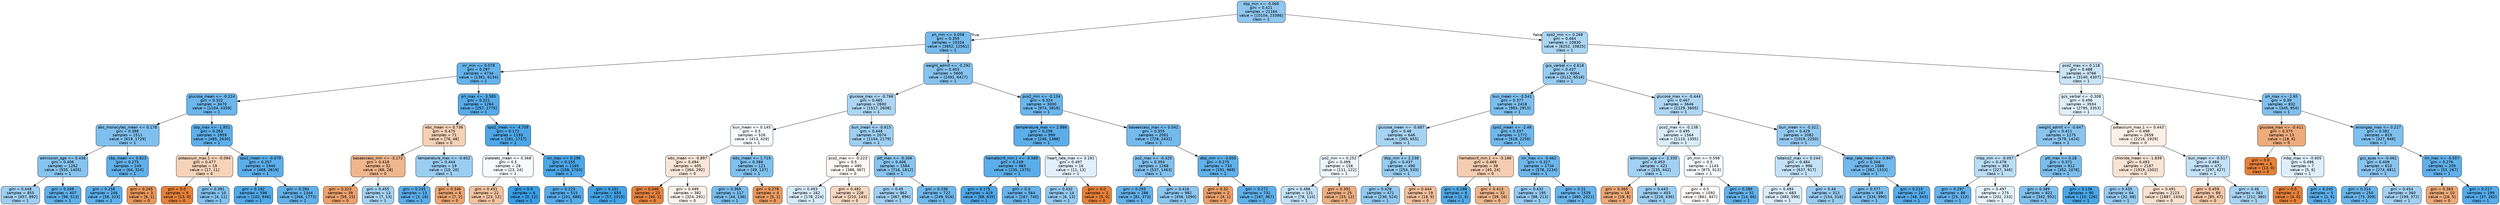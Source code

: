 digraph Tree {
node [shape=box, style="filled, rounded", color="black", fontname="helvetica"] ;
edge [fontname="helvetica"] ;
0 [label="sbp_min <= -0.068\ngini = 0.421\nsamples = 21164\nvalue = [10104, 23386]\nclass = 1", fillcolor="#8fc7f0"] ;
1 [label="ph_min <= 0.058\ngini = 0.359\nsamples = 10334\nvalue = [3852, 12561]\nclass = 1", fillcolor="#76bbed"] ;
0 -> 1 [labeldistance=2.5, labelangle=45, headlabel="True"] ;
2 [label="inr_min <= 0.078\ngini = 0.297\nsamples = 4734\nvalue = [1361, 6134]\nclass = 1", fillcolor="#65b3eb"] ;
1 -> 2 ;
3 [label="glucose_mean <= -0.224\ngini = 0.322\nsamples = 3470\nvalue = [1104, 4359]\nclass = 1", fillcolor="#6bb6ec"] ;
2 -> 3 ;
4 [label="abs_monocytes_mean <= 0.178\ngini = 0.388\nsamples = 1511\nvalue = [619, 1729]\nclass = 1", fillcolor="#80c0ee"] ;
3 -> 4 ;
5 [label="admission_age <= 0.436\ngini = 0.406\nsamples = 1262\nvalue = [555, 1405]\nclass = 1", fillcolor="#87c4ef"] ;
4 -> 5 ;
6 [label="gini = 0.448\nsamples = 855\nvalue = [457, 892]\nclass = 1", fillcolor="#9ecff2"] ;
5 -> 6 ;
7 [label="gini = 0.269\nsamples = 407\nvalue = [98, 513]\nclass = 1", fillcolor="#5fb0ea"] ;
5 -> 7 ;
8 [label="sbp_mean <= 0.823\ngini = 0.275\nsamples = 249\nvalue = [64, 324]\nclass = 1", fillcolor="#60b0ea"] ;
4 -> 8 ;
9 [label="gini = 0.258\nsamples = 246\nvalue = [58, 323]\nclass = 1", fillcolor="#5dafea"] ;
8 -> 9 ;
10 [label="gini = 0.245\nsamples = 3\nvalue = [6, 1]\nclass = 0", fillcolor="#e9965a"] ;
8 -> 10 ;
11 [label="sbp_max <= -1.851\ngini = 0.263\nsamples = 1959\nvalue = [485, 2630]\nclass = 1", fillcolor="#5eafea"] ;
3 -> 11 ;
12 [label="potassium_max.1 <= -0.094\ngini = 0.477\nsamples = 19\nvalue = [17, 11]\nclass = 0", fillcolor="#f6d3b9"] ;
11 -> 12 ;
13 [label="gini = 0.0\nsamples = 9\nvalue = [13, 0]\nclass = 0", fillcolor="#e58139"] ;
12 -> 13 ;
14 [label="gini = 0.391\nsamples = 10\nvalue = [4, 11]\nclass = 1", fillcolor="#81c1ee"] ;
12 -> 14 ;
15 [label="spo2_mean <= -0.079\ngini = 0.257\nsamples = 1940\nvalue = [468, 2619]\nclass = 1", fillcolor="#5cafea"] ;
11 -> 15 ;
16 [label="gini = 0.192\nsamples = 596\nvalue = [102, 846]\nclass = 1", fillcolor="#51a9e8"] ;
15 -> 16 ;
17 [label="gini = 0.284\nsamples = 1344\nvalue = [366, 1773]\nclass = 1", fillcolor="#62b1ea"] ;
15 -> 17 ;
18 [label="ph_max <= -3.585\ngini = 0.221\nsamples = 1264\nvalue = [257, 1775]\nclass = 1", fillcolor="#56abe9"] ;
2 -> 18 ;
19 [label="wbc_mean <= 0.736\ngini = 0.475\nsamples = 71\nvalue = [76, 48]\nclass = 0", fillcolor="#f5d1b6"] ;
18 -> 19 ;
20 [label="baseexcess_min <= -3.172\ngini = 0.418\nsamples = 52\nvalue = [66, 28]\nclass = 0", fillcolor="#f0b68d"] ;
19 -> 20 ;
21 [label="gini = 0.323\nsamples = 39\nvalue = [59, 15]\nclass = 0", fillcolor="#eca16b"] ;
20 -> 21 ;
22 [label="gini = 0.455\nsamples = 13\nvalue = [7, 13]\nclass = 1", fillcolor="#a4d2f3"] ;
20 -> 22 ;
23 [label="temperature_max <= -0.652\ngini = 0.444\nsamples = 19\nvalue = [10, 20]\nclass = 1", fillcolor="#9ccef2"] ;
19 -> 23 ;
24 [label="gini = 0.245\nsamples = 13\nvalue = [3, 18]\nclass = 1", fillcolor="#5aade9"] ;
23 -> 24 ;
25 [label="gini = 0.346\nsamples = 6\nvalue = [7, 2]\nclass = 0", fillcolor="#eca572"] ;
23 -> 25 ;
26 [label="spo2_mean <= -4.709\ngini = 0.172\nsamples = 1193\nvalue = [181, 1727]\nclass = 1", fillcolor="#4ea7e8"] ;
18 -> 26 ;
27 [label="platelets_mean <= 0.368\ngini = 0.5\nsamples = 28\nvalue = [23, 24]\nclass = 1", fillcolor="#f7fbfe"] ;
26 -> 27 ;
28 [label="gini = 0.451\nsamples = 22\nvalue = [23, 12]\nclass = 0", fillcolor="#f3c3a0"] ;
27 -> 28 ;
29 [label="gini = 0.0\nsamples = 6\nvalue = [0, 12]\nclass = 1", fillcolor="#399de5"] ;
27 -> 29 ;
30 [label="inr_max <= 0.296\ngini = 0.155\nsamples = 1165\nvalue = [158, 1703]\nclass = 1", fillcolor="#4ba6e7"] ;
26 -> 30 ;
31 [label="gini = 0.223\nsamples = 515\nvalue = [101, 688]\nclass = 1", fillcolor="#56abe9"] ;
30 -> 31 ;
32 [label="gini = 0.101\nsamples = 650\nvalue = [57, 1015]\nclass = 1", fillcolor="#44a3e6"] ;
30 -> 32 ;
33 [label="weight_admit <= -0.292\ngini = 0.403\nsamples = 5600\nvalue = [2491, 6427]\nclass = 1", fillcolor="#86c3ef"] ;
1 -> 33 ;
34 [label="glucose_max <= -0.766\ngini = 0.465\nsamples = 2600\nvalue = [1517, 2608]\nclass = 1", fillcolor="#acd6f4"] ;
33 -> 34 ;
35 [label="bun_mean <= 0.145\ngini = 0.5\nsamples = 526\nvalue = [413, 429]\nclass = 1", fillcolor="#f8fbfe"] ;
34 -> 35 ;
36 [label="wbc_mean <= -0.897\ngini = 0.494\nsamples = 405\nvalue = [364, 292]\nclass = 0", fillcolor="#fae6d8"] ;
35 -> 36 ;
37 [label="gini = 0.048\nsamples = 23\nvalue = [40, 1]\nclass = 0", fillcolor="#e6843e"] ;
36 -> 37 ;
38 [label="gini = 0.499\nsamples = 382\nvalue = [324, 291]\nclass = 0", fillcolor="#fcf2eb"] ;
36 -> 38 ;
39 [label="wbc_mean <= 1.715\ngini = 0.388\nsamples = 121\nvalue = [49, 137]\nclass = 1", fillcolor="#80c0ee"] ;
35 -> 39 ;
40 [label="gini = 0.369\nsamples = 117\nvalue = [44, 136]\nclass = 1", fillcolor="#79bded"] ;
39 -> 40 ;
41 [label="gini = 0.278\nsamples = 4\nvalue = [5, 1]\nclass = 0", fillcolor="#ea9a61"] ;
39 -> 41 ;
42 [label="bun_mean <= -0.615\ngini = 0.446\nsamples = 2074\nvalue = [1104, 2179]\nclass = 1", fillcolor="#9dcff2"] ;
34 -> 42 ;
43 [label="pco2_max <= -0.223\ngini = 0.5\nsamples = 490\nvalue = [388, 367]\nclass = 0", fillcolor="#fef8f4"] ;
42 -> 43 ;
44 [label="gini = 0.493\nsamples = 262\nvalue = [178, 224]\nclass = 1", fillcolor="#d6ebfa"] ;
43 -> 44 ;
45 [label="gini = 0.482\nsamples = 228\nvalue = [210, 143]\nclass = 0", fillcolor="#f7d7c0"] ;
43 -> 45 ;
46 [label="ptt_max <= -0.306\ngini = 0.406\nsamples = 1584\nvalue = [716, 1812]\nclass = 1", fillcolor="#87c4ef"] ;
42 -> 46 ;
47 [label="gini = 0.45\nsamples = 862\nvalue = [467, 896]\nclass = 1", fillcolor="#a0d0f3"] ;
46 -> 47 ;
48 [label="gini = 0.336\nsamples = 722\nvalue = [249, 916]\nclass = 1", fillcolor="#6fb8ec"] ;
46 -> 48 ;
49 [label="pco2_min <= -0.134\ngini = 0.324\nsamples = 3000\nvalue = [974, 3819]\nclass = 1", fillcolor="#6bb6ec"] ;
33 -> 49 ;
50 [label="temperature_max <= 2.886\ngini = 0.256\nsamples = 999\nvalue = [246, 1388]\nclass = 1", fillcolor="#5caeea"] ;
49 -> 50 ;
51 [label="hematocrit_min.1 <= -0.589\ngini = 0.249\nsamples = 983\nvalue = [235, 1375]\nclass = 1", fillcolor="#5baee9"] ;
50 -> 51 ;
52 [label="gini = 0.175\nsamples = 419\nvalue = [68, 635]\nclass = 1", fillcolor="#4ea7e8"] ;
51 -> 52 ;
53 [label="gini = 0.3\nsamples = 564\nvalue = [167, 740]\nclass = 1", fillcolor="#66b3eb"] ;
51 -> 53 ;
54 [label="heart_rate_max <= 3.191\ngini = 0.497\nsamples = 16\nvalue = [11, 13]\nclass = 1", fillcolor="#e1f0fb"] ;
50 -> 54 ;
55 [label="gini = 0.432\nsamples = 14\nvalue = [6, 13]\nclass = 1", fillcolor="#94caf1"] ;
54 -> 55 ;
56 [label="gini = 0.0\nsamples = 2\nvalue = [5, 0]\nclass = 0", fillcolor="#e58139"] ;
54 -> 56 ;
57 [label="baseexcess_max <= 0.042\ngini = 0.355\nsamples = 2001\nvalue = [728, 2431]\nclass = 1", fillcolor="#74baed"] ;
49 -> 57 ;
58 [label="po2_max <= -0.325\ngini = 0.393\nsamples = 1268\nvalue = [537, 1463]\nclass = 1", fillcolor="#82c1ef"] ;
57 -> 58 ;
59 [label="gini = 0.293\nsamples = 286\nvalue = [81, 373]\nclass = 1", fillcolor="#64b2eb"] ;
58 -> 59 ;
60 [label="gini = 0.416\nsamples = 982\nvalue = [456, 1090]\nclass = 1", fillcolor="#8cc6f0"] ;
58 -> 60 ;
61 [label="dbp_min <= -3.055\ngini = 0.275\nsamples = 733\nvalue = [191, 968]\nclass = 1", fillcolor="#60b0ea"] ;
57 -> 61 ;
62 [label="gini = 0.32\nsamples = 2\nvalue = [4, 1]\nclass = 0", fillcolor="#eca06a"] ;
61 -> 62 ;
63 [label="gini = 0.272\nsamples = 731\nvalue = [187, 967]\nclass = 1", fillcolor="#5fb0ea"] ;
61 -> 63 ;
64 [label="spo2_min <= 0.268\ngini = 0.464\nsamples = 10830\nvalue = [6252, 10825]\nclass = 1", fillcolor="#abd6f4"] ;
0 -> 64 [labeldistance=2.5, labelangle=-45, headlabel="False"] ;
65 [label="gcs_verbal <= 0.618\ngini = 0.437\nsamples = 6064\nvalue = [3112, 6518]\nclass = 1", fillcolor="#98ccf1"] ;
64 -> 65 ;
66 [label="bun_mean <= -0.541\ngini = 0.377\nsamples = 2418\nvalue = [983, 2913]\nclass = 1", fillcolor="#7cbeee"] ;
65 -> 66 ;
67 [label="glucose_mean <= -0.687\ngini = 0.46\nsamples = 646\nvalue = [365, 655]\nclass = 1", fillcolor="#a7d4f3"] ;
66 -> 67 ;
68 [label="po2_min <= 0.252\ngini = 0.499\nsamples = 156\nvalue = [111, 122]\nclass = 1", fillcolor="#edf6fd"] ;
67 -> 68 ;
69 [label="gini = 0.486\nsamples = 131\nvalue = [78, 110]\nclass = 1", fillcolor="#c5e2f7"] ;
68 -> 69 ;
70 [label="gini = 0.391\nsamples = 25\nvalue = [33, 12]\nclass = 0", fillcolor="#eeaf81"] ;
68 -> 70 ;
71 [label="dbp_min <= 2.238\ngini = 0.437\nsamples = 490\nvalue = [254, 533]\nclass = 1", fillcolor="#97ccf1"] ;
67 -> 71 ;
72 [label="gini = 0.428\nsamples = 471\nvalue = [236, 524]\nclass = 1", fillcolor="#92c9f1"] ;
71 -> 72 ;
73 [label="gini = 0.444\nsamples = 19\nvalue = [18, 9]\nclass = 0", fillcolor="#f2c09c"] ;
71 -> 73 ;
74 [label="spo2_mean <= -2.46\ngini = 0.337\nsamples = 1772\nvalue = [618, 2258]\nclass = 1", fillcolor="#6fb8ec"] ;
66 -> 74 ;
75 [label="hematocrit_min.1 <= -0.186\ngini = 0.469\nsamples = 38\nvalue = [40, 24]\nclass = 0", fillcolor="#f5cdb0"] ;
74 -> 75 ;
76 [label="gini = 0.198\nsamples = 6\nvalue = [1, 8]\nclass = 1", fillcolor="#52a9e8"] ;
75 -> 76 ;
77 [label="gini = 0.413\nsamples = 32\nvalue = [39, 16]\nclass = 0", fillcolor="#f0b58a"] ;
75 -> 77 ;
78 [label="inr_max <= -0.462\ngini = 0.327\nsamples = 1734\nvalue = [578, 2234]\nclass = 1", fillcolor="#6cb6ec"] ;
74 -> 78 ;
79 [label="gini = 0.432\nsamples = 195\nvalue = [98, 213]\nclass = 1", fillcolor="#94caf1"] ;
78 -> 79 ;
80 [label="gini = 0.31\nsamples = 1539\nvalue = [480, 2021]\nclass = 1", fillcolor="#68b4eb"] ;
78 -> 80 ;
81 [label="glucose_max <= -0.444\ngini = 0.467\nsamples = 3646\nvalue = [2129, 3605]\nclass = 1", fillcolor="#aed7f4"] ;
65 -> 81 ;
82 [label="pco2_max <= -0.138\ngini = 0.495\nsamples = 1564\nvalue = [1110, 1355]\nclass = 1", fillcolor="#dbedfa"] ;
81 -> 82 ;
83 [label="admission_age <= -2.335\ngini = 0.453\nsamples = 421\nvalue = [235, 442]\nclass = 1", fillcolor="#a2d1f3"] ;
82 -> 83 ;
84 [label="gini = 0.365\nsamples = 18\nvalue = [19, 6]\nclass = 0", fillcolor="#eda978"] ;
83 -> 84 ;
85 [label="gini = 0.443\nsamples = 403\nvalue = [216, 436]\nclass = 1", fillcolor="#9bcef2"] ;
83 -> 85 ;
86 [label="ph_min <= 0.598\ngini = 0.5\nsamples = 1143\nvalue = [875, 913]\nclass = 1", fillcolor="#f7fbfe"] ;
82 -> 86 ;
87 [label="gini = 0.5\nsamples = 1092\nvalue = [861, 847]\nclass = 0", fillcolor="#fffdfc"] ;
86 -> 87 ;
88 [label="gini = 0.289\nsamples = 51\nvalue = [14, 66]\nclass = 1", fillcolor="#63b2eb"] ;
86 -> 88 ;
89 [label="bun_mean <= -0.321\ngini = 0.429\nsamples = 2082\nvalue = [1019, 2250]\nclass = 1", fillcolor="#93c9f1"] ;
81 -> 89 ;
90 [label="totalco2_max <= 0.244\ngini = 0.484\nsamples = 996\nvalue = [637, 917]\nclass = 1", fillcolor="#c3e1f7"] ;
89 -> 90 ;
91 [label="gini = 0.494\nsamples = 683\nvalue = [483, 599]\nclass = 1", fillcolor="#d9ecfa"] ;
90 -> 91 ;
92 [label="gini = 0.44\nsamples = 313\nvalue = [154, 318]\nclass = 1", fillcolor="#99ccf2"] ;
90 -> 92 ;
93 [label="resp_rate_mean <= 0.947\ngini = 0.346\nsamples = 1086\nvalue = [382, 1333]\nclass = 1", fillcolor="#72b9ec"] ;
89 -> 93 ;
94 [label="gini = 0.377\nsamples = 839\nvalue = [334, 990]\nclass = 1", fillcolor="#7cbeee"] ;
93 -> 94 ;
95 [label="gini = 0.215\nsamples = 247\nvalue = [48, 343]\nclass = 1", fillcolor="#55abe9"] ;
93 -> 95 ;
96 [label="pco2_max <= 0.118\ngini = 0.488\nsamples = 4766\nvalue = [3140, 4307]\nclass = 1", fillcolor="#c9e4f8"] ;
64 -> 96 ;
97 [label="gcs_verbal <= -0.308\ngini = 0.496\nsamples = 3934\nvalue = [2795, 3353]\nclass = 1", fillcolor="#deeffb"] ;
96 -> 97 ;
98 [label="weight_admit <= -0.647\ngini = 0.411\nsamples = 1275\nvalue = [579, 1424]\nclass = 1", fillcolor="#8ac5f0"] ;
97 -> 98 ;
99 [label="mbp_min <= -0.057\ngini = 0.478\nsamples = 363\nvalue = [227, 346]\nclass = 1", fillcolor="#bbddf6"] ;
98 -> 99 ;
100 [label="gini = 0.297\nsamples = 88\nvalue = [25, 113]\nclass = 1", fillcolor="#65b3eb"] ;
99 -> 100 ;
101 [label="gini = 0.497\nsamples = 275\nvalue = [202, 233]\nclass = 1", fillcolor="#e5f2fc"] ;
99 -> 101 ;
102 [label="ptt_max <= 0.28\ngini = 0.371\nsamples = 912\nvalue = [352, 1078]\nclass = 1", fillcolor="#7abded"] ;
98 -> 102 ;
103 [label="gini = 0.389\nsamples = 822\nvalue = [342, 952]\nclass = 1", fillcolor="#80c0ee"] ;
102 -> 103 ;
104 [label="gini = 0.136\nsamples = 90\nvalue = [10, 126]\nclass = 1", fillcolor="#49a5e7"] ;
102 -> 104 ;
105 [label="potassium_max.1 <= 0.443\ngini = 0.498\nsamples = 2659\nvalue = [2216, 1929]\nclass = 0", fillcolor="#fcefe5"] ;
97 -> 105 ;
106 [label="chloride_mean <= -1.839\ngini = 0.493\nsamples = 2187\nvalue = [1919, 1502]\nclass = 0", fillcolor="#f9e4d4"] ;
105 -> 106 ;
107 [label="gini = 0.435\nsamples = 64\nvalue = [32, 68]\nclass = 1", fillcolor="#96cbf1"] ;
106 -> 107 ;
108 [label="gini = 0.491\nsamples = 2123\nvalue = [1887, 1434]\nclass = 0", fillcolor="#f9e1cf"] ;
106 -> 108 ;
109 [label="bun_mean <= -0.517\ngini = 0.484\nsamples = 472\nvalue = [297, 427]\nclass = 1", fillcolor="#c3e1f7"] ;
105 -> 109 ;
110 [label="gini = 0.459\nsamples = 89\nvalue = [85, 47]\nclass = 0", fillcolor="#f3c7a6"] ;
109 -> 110 ;
111 [label="gini = 0.46\nsamples = 383\nvalue = [212, 380]\nclass = 1", fillcolor="#a7d4f4"] ;
109 -> 111 ;
112 [label="ph_max <= -2.65\ngini = 0.39\nsamples = 832\nvalue = [345, 954]\nclass = 1", fillcolor="#81c0ee"] ;
96 -> 112 ;
113 [label="glucose_max <= -0.411\ngini = 0.375\nsamples = 13\nvalue = [18, 6]\nclass = 0", fillcolor="#eeab7b"] ;
112 -> 113 ;
114 [label="gini = 0.0\nsamples = 6\nvalue = [13, 0]\nclass = 0", fillcolor="#e58139"] ;
113 -> 114 ;
115 [label="mbp_max <= -0.605\ngini = 0.496\nsamples = 7\nvalue = [5, 6]\nclass = 1", fillcolor="#deeffb"] ;
113 -> 115 ;
116 [label="gini = 0.0\nsamples = 2\nvalue = [4, 0]\nclass = 0", fillcolor="#e58139"] ;
115 -> 116 ;
117 [label="gini = 0.245\nsamples = 5\nvalue = [1, 6]\nclass = 1", fillcolor="#5aade9"] ;
115 -> 117 ;
118 [label="aniongap_max <= 0.217\ngini = 0.381\nsamples = 819\nvalue = [327, 948]\nclass = 1", fillcolor="#7dbfee"] ;
112 -> 118 ;
119 [label="gcs_eyes <= -0.461\ngini = 0.409\nsamples = 610\nvalue = [274, 681]\nclass = 1", fillcolor="#89c4ef"] ;
118 -> 119 ;
120 [label="gini = 0.314\nsamples = 250\nvalue = [75, 309]\nclass = 1", fillcolor="#69b5eb"] ;
119 -> 120 ;
121 [label="gini = 0.454\nsamples = 360\nvalue = [199, 372]\nclass = 1", fillcolor="#a3d1f3"] ;
119 -> 121 ;
122 [label="inr_max <= -0.557\ngini = 0.276\nsamples = 209\nvalue = [53, 267]\nclass = 1", fillcolor="#60b0ea"] ;
118 -> 122 ;
123 [label="gini = 0.363\nsamples = 10\nvalue = [16, 5]\nclass = 0", fillcolor="#eda877"] ;
122 -> 123 ;
124 [label="gini = 0.217\nsamples = 199\nvalue = [37, 262]\nclass = 1", fillcolor="#55abe9"] ;
122 -> 124 ;
}
